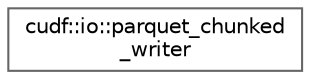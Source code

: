 digraph "类继承关系图"
{
 // LATEX_PDF_SIZE
  bgcolor="transparent";
  edge [fontname=Helvetica,fontsize=10,labelfontname=Helvetica,labelfontsize=10];
  node [fontname=Helvetica,fontsize=10,shape=box,height=0.2,width=0.4];
  rankdir="LR";
  Node0 [id="Node000000",label="cudf::io::parquet_chunked\l_writer",height=0.2,width=0.4,color="grey40", fillcolor="white", style="filled",URL="$classcudf_1_1io_1_1parquet__chunked__writer.html",tooltip="chunked parquet writer class to handle options and write tables in chunks."];
}
